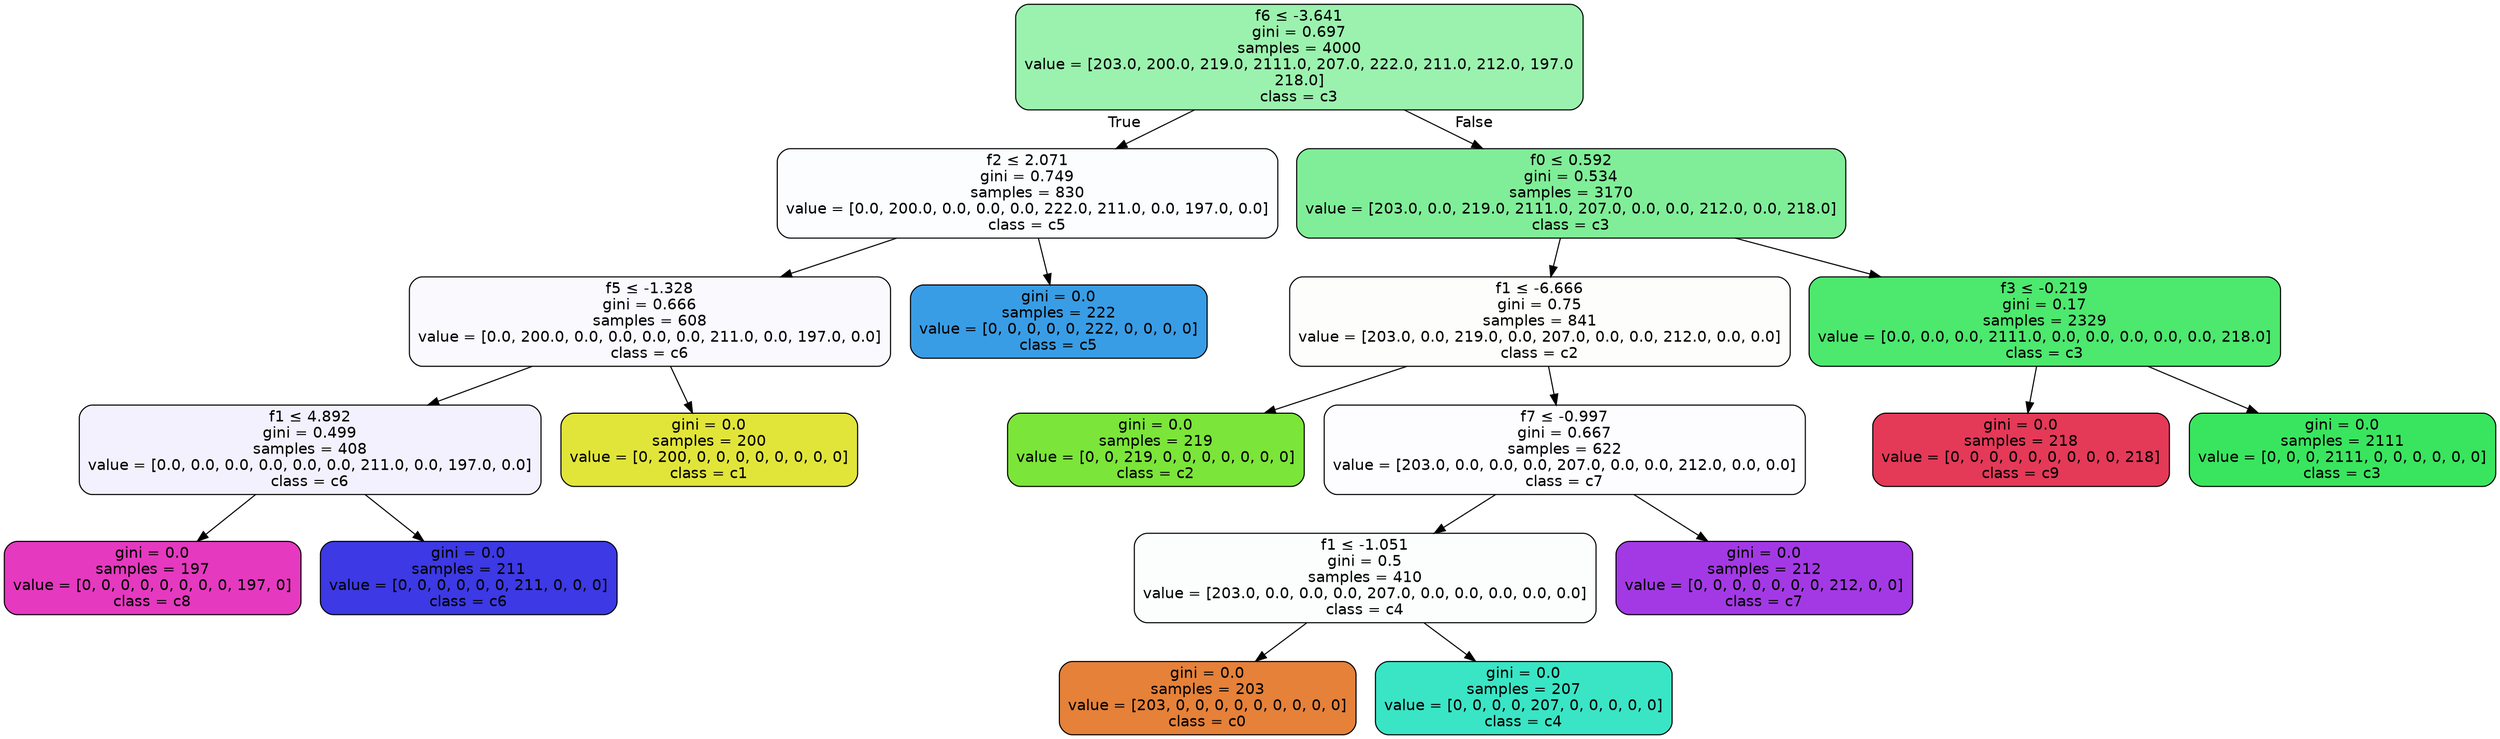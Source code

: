 digraph Tree {
node [shape=box, style="filled, rounded", color="black", fontname=helvetica] ;
edge [fontname=helvetica] ;
0 [label=<f6 &le; -3.641<br/>gini = 0.697<br/>samples = 4000<br/>value = [203.0, 200.0, 219.0, 2111.0, 207.0, 222.0, 211.0, 212.0, 197.0<br/>218.0]<br/>class = c3>, fillcolor="#39e55e80"] ;
1 [label=<f2 &le; 2.071<br/>gini = 0.749<br/>samples = 830<br/>value = [0.0, 200.0, 0.0, 0.0, 0.0, 222.0, 211.0, 0.0, 197.0, 0.0]<br/>class = c5>, fillcolor="#399de505"] ;
0 -> 1 [labeldistance=2.5, labelangle=45, headlabel="True"] ;
2 [label=<f5 &le; -1.328<br/>gini = 0.666<br/>samples = 608<br/>value = [0.0, 200.0, 0.0, 0.0, 0.0, 0.0, 211.0, 0.0, 197.0, 0.0]<br/>class = c6>, fillcolor="#3c39e507"] ;
1 -> 2 ;
3 [label=<f1 &le; 4.892<br/>gini = 0.499<br/>samples = 408<br/>value = [0.0, 0.0, 0.0, 0.0, 0.0, 0.0, 211.0, 0.0, 197.0, 0.0]<br/>class = c6>, fillcolor="#3c39e511"] ;
2 -> 3 ;
4 [label=<gini = 0.0<br/>samples = 197<br/>value = [0, 0, 0, 0, 0, 0, 0, 0, 197, 0]<br/>class = c8>, fillcolor="#e539c0ff"] ;
3 -> 4 ;
5 [label=<gini = 0.0<br/>samples = 211<br/>value = [0, 0, 0, 0, 0, 0, 211, 0, 0, 0]<br/>class = c6>, fillcolor="#3c39e5ff"] ;
3 -> 5 ;
6 [label=<gini = 0.0<br/>samples = 200<br/>value = [0, 200, 0, 0, 0, 0, 0, 0, 0, 0]<br/>class = c1>, fillcolor="#e2e539ff"] ;
2 -> 6 ;
7 [label=<gini = 0.0<br/>samples = 222<br/>value = [0, 0, 0, 0, 0, 222, 0, 0, 0, 0]<br/>class = c5>, fillcolor="#399de5ff"] ;
1 -> 7 ;
8 [label=<f0 &le; 0.592<br/>gini = 0.534<br/>samples = 3170<br/>value = [203.0, 0.0, 219.0, 2111.0, 207.0, 0.0, 0.0, 212.0, 0.0, 218.0]<br/>class = c3>, fillcolor="#39e55ea3"] ;
0 -> 8 [labeldistance=2.5, labelangle=-45, headlabel="False"] ;
9 [label=<f1 &le; -6.666<br/>gini = 0.75<br/>samples = 841<br/>value = [203.0, 0.0, 219.0, 0.0, 207.0, 0.0, 0.0, 212.0, 0.0, 0.0]<br/>class = c2>, fillcolor="#7be53903"] ;
8 -> 9 ;
10 [label=<gini = 0.0<br/>samples = 219<br/>value = [0, 0, 219, 0, 0, 0, 0, 0, 0, 0]<br/>class = c2>, fillcolor="#7be539ff"] ;
9 -> 10 ;
11 [label=<f7 &le; -0.997<br/>gini = 0.667<br/>samples = 622<br/>value = [203.0, 0.0, 0.0, 0.0, 207.0, 0.0, 0.0, 212.0, 0.0, 0.0]<br/>class = c7>, fillcolor="#a339e503"] ;
9 -> 11 ;
12 [label=<f1 &le; -1.051<br/>gini = 0.5<br/>samples = 410<br/>value = [203.0, 0.0, 0.0, 0.0, 207.0, 0.0, 0.0, 0.0, 0.0, 0.0]<br/>class = c4>, fillcolor="#39e5c505"] ;
11 -> 12 ;
13 [label=<gini = 0.0<br/>samples = 203<br/>value = [203, 0, 0, 0, 0, 0, 0, 0, 0, 0]<br/>class = c0>, fillcolor="#e58139ff"] ;
12 -> 13 ;
14 [label=<gini = 0.0<br/>samples = 207<br/>value = [0, 0, 0, 0, 207, 0, 0, 0, 0, 0]<br/>class = c4>, fillcolor="#39e5c5ff"] ;
12 -> 14 ;
15 [label=<gini = 0.0<br/>samples = 212<br/>value = [0, 0, 0, 0, 0, 0, 0, 212, 0, 0]<br/>class = c7>, fillcolor="#a339e5ff"] ;
11 -> 15 ;
16 [label=<f3 &le; -0.219<br/>gini = 0.17<br/>samples = 2329<br/>value = [0.0, 0.0, 0.0, 2111.0, 0.0, 0.0, 0.0, 0.0, 0.0, 218.0]<br/>class = c3>, fillcolor="#39e55ee5"] ;
8 -> 16 ;
17 [label=<gini = 0.0<br/>samples = 218<br/>value = [0, 0, 0, 0, 0, 0, 0, 0, 0, 218]<br/>class = c9>, fillcolor="#e53958ff"] ;
16 -> 17 ;
18 [label=<gini = 0.0<br/>samples = 2111<br/>value = [0, 0, 0, 2111, 0, 0, 0, 0, 0, 0]<br/>class = c3>, fillcolor="#39e55eff"] ;
16 -> 18 ;
}
